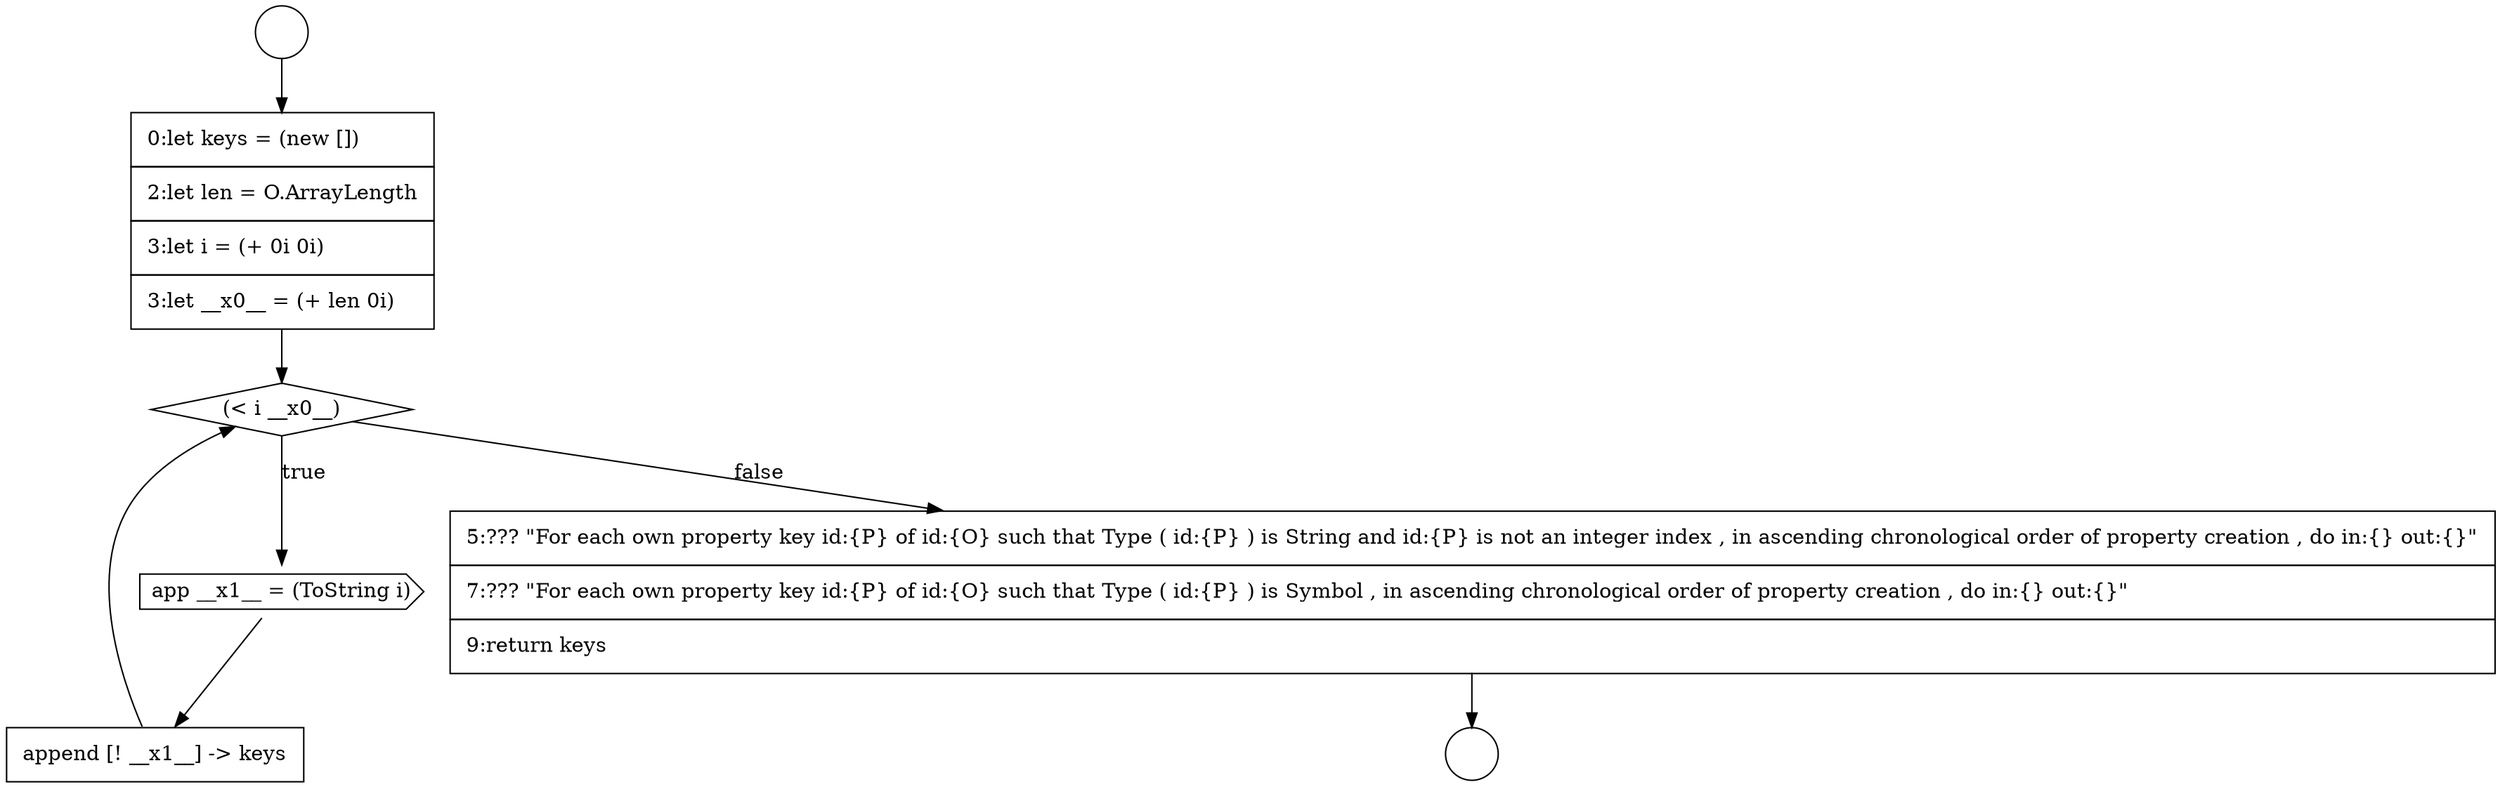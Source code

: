 digraph {
  node2527 [shape=circle label=" " color="black" fillcolor="white" style=filled]
  node2531 [shape=none, margin=0, label=<<font color="black">
    <table border="0" cellborder="1" cellspacing="0" cellpadding="10">
      <tr><td align="left">append [! __x1__] -&gt; keys</td></tr>
    </table>
  </font>> color="black" fillcolor="white" style=filled]
  node2530 [shape=cds, label=<<font color="black">app __x1__ = (ToString i)</font>> color="black" fillcolor="white" style=filled]
  node2528 [shape=none, margin=0, label=<<font color="black">
    <table border="0" cellborder="1" cellspacing="0" cellpadding="10">
      <tr><td align="left">0:let keys = (new [])</td></tr>
      <tr><td align="left">2:let len = O.ArrayLength</td></tr>
      <tr><td align="left">3:let i = (+ 0i 0i)</td></tr>
      <tr><td align="left">3:let __x0__ = (+ len 0i)</td></tr>
    </table>
  </font>> color="black" fillcolor="white" style=filled]
  node2529 [shape=diamond, label=<<font color="black">(&lt; i __x0__)</font>> color="black" fillcolor="white" style=filled]
  node2532 [shape=none, margin=0, label=<<font color="black">
    <table border="0" cellborder="1" cellspacing="0" cellpadding="10">
      <tr><td align="left">5:??? &quot;For each own property key id:{P} of id:{O} such that Type ( id:{P} ) is String and id:{P} is not an integer index , in ascending chronological order of property creation , do in:{} out:{}&quot;</td></tr>
      <tr><td align="left">7:??? &quot;For each own property key id:{P} of id:{O} such that Type ( id:{P} ) is Symbol , in ascending chronological order of property creation , do in:{} out:{}&quot;</td></tr>
      <tr><td align="left">9:return keys</td></tr>
    </table>
  </font>> color="black" fillcolor="white" style=filled]
  node2526 [shape=circle label=" " color="black" fillcolor="white" style=filled]
  node2531 -> node2529 [ color="black"]
  node2532 -> node2527 [ color="black"]
  node2529 -> node2530 [label=<<font color="black">true</font>> color="black"]
  node2529 -> node2532 [label=<<font color="black">false</font>> color="black"]
  node2528 -> node2529 [ color="black"]
  node2530 -> node2531 [ color="black"]
  node2526 -> node2528 [ color="black"]
}
